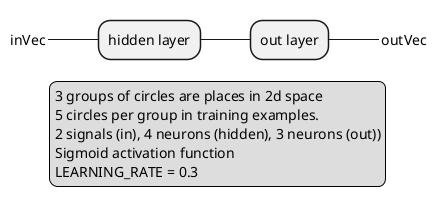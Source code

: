 @startmindmap

* hidden layer
** out layer
***_ outVec

left side

**_ inVec


legend
3 groups of circles are places in 2d space
5 circles per group in training examples.
2 signals (in), 4 neurons (hidden), 3 neurons (out))
Sigmoid activation function
LEARNING_RATE = 0.3
end legend


@endmindmap